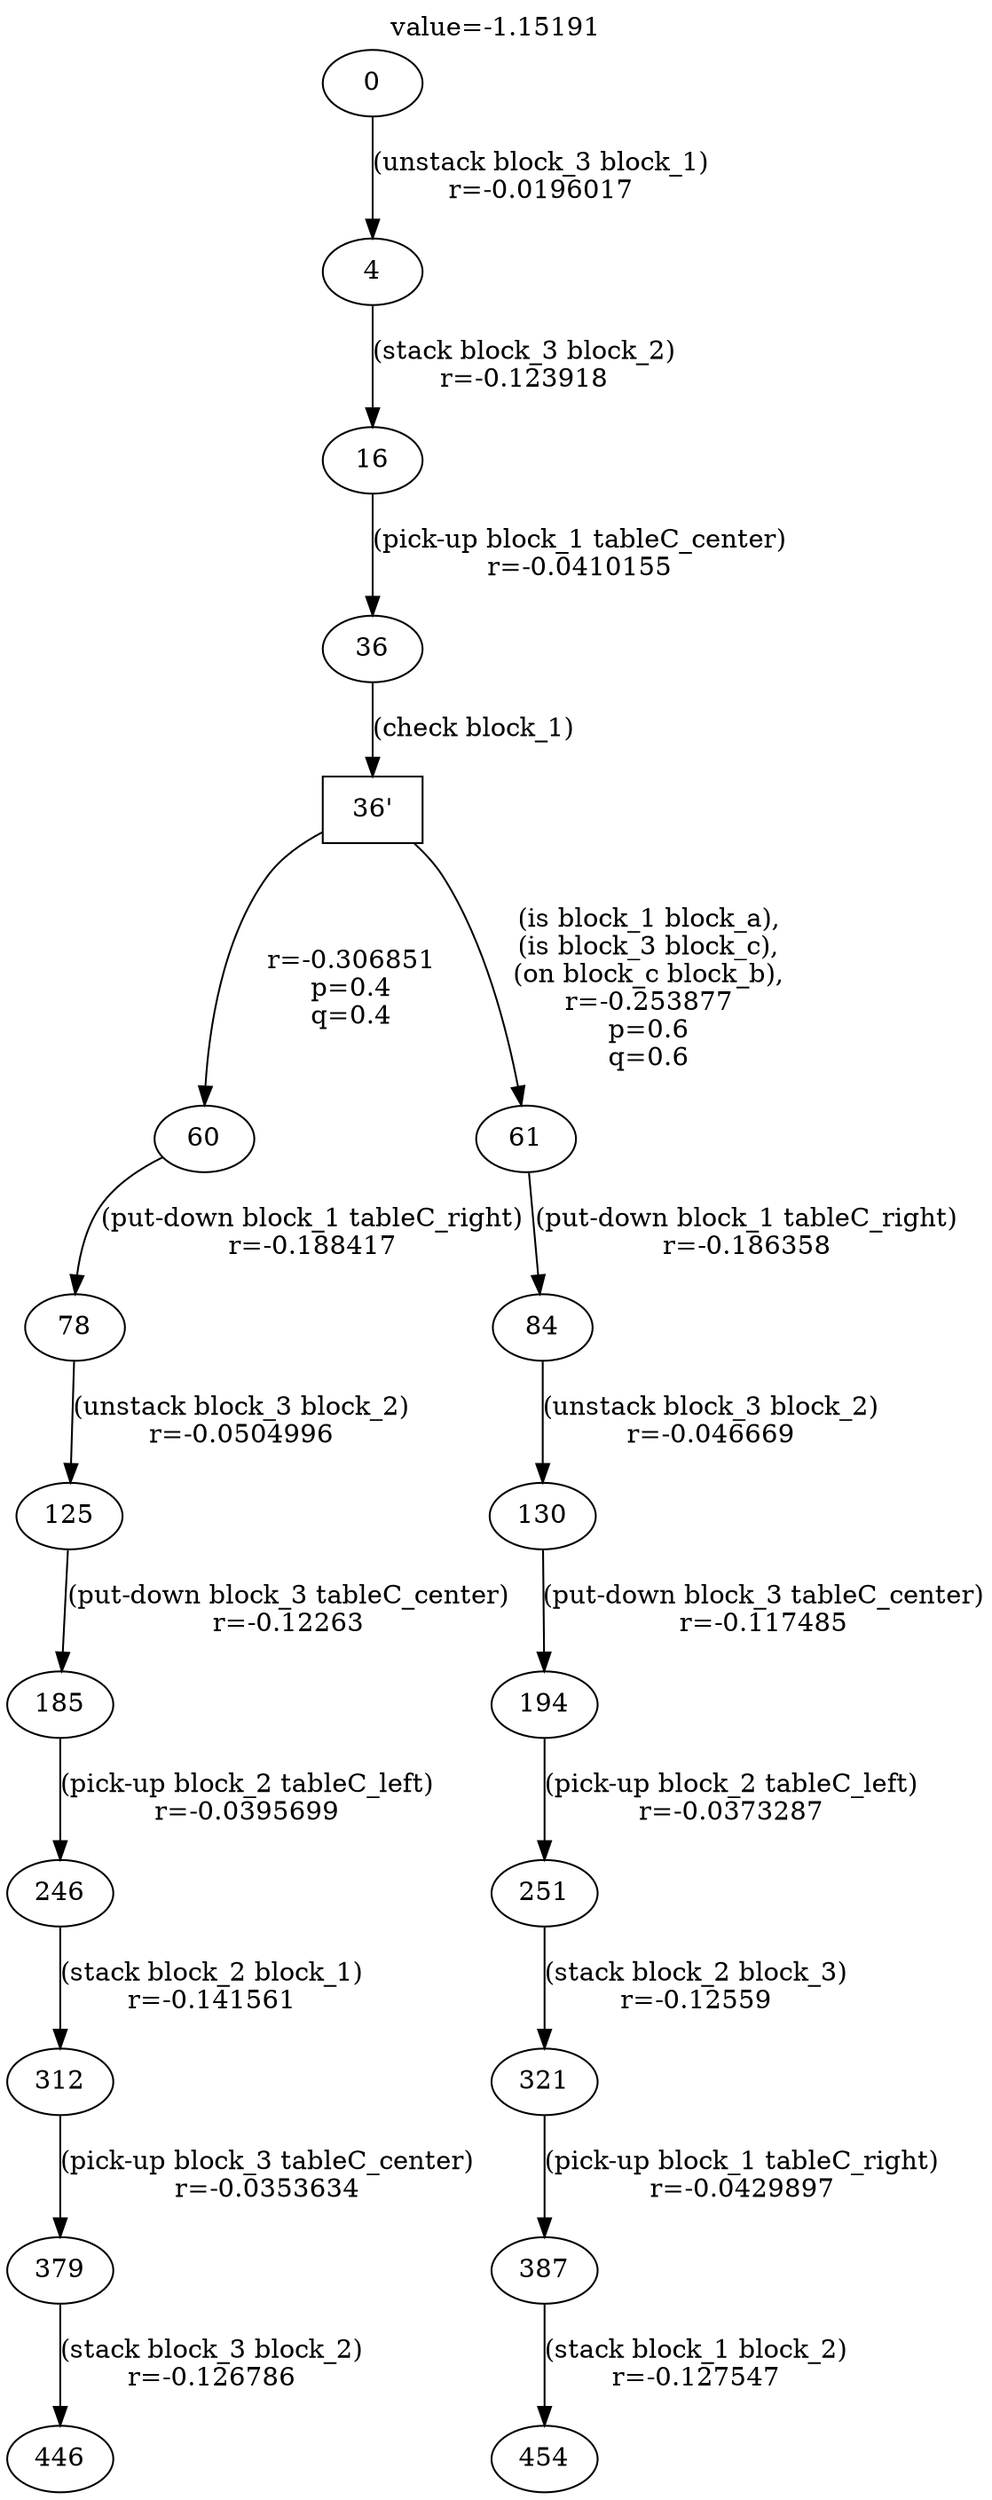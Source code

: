 digraph g{
label="value=-1.15191"
labelloc=top
0->4 [ label="(unstack block_3 block_1)
r=-0.0196017" ];
4->16 [ label="(stack block_3 block_2)
r=-0.123918" ];
16->36 [ label="(pick-up block_1 tableC_center)
r=-0.0410155" ];
"36'" [ shape=box ] ;
36->"36'" [ label="(check block_1)" ];
"36'"->60 [ label="
r=-0.306851
p=0.4
q=0.4" ];
60->78 [ label="(put-down block_1 tableC_right)
r=-0.188417" ];
78->125 [ label="(unstack block_3 block_2)
r=-0.0504996" ];
125->185 [ label="(put-down block_3 tableC_center)
r=-0.12263" ];
185->246 [ label="(pick-up block_2 tableC_left)
r=-0.0395699" ];
246->312 [ label="(stack block_2 block_1)
r=-0.141561" ];
312->379 [ label="(pick-up block_3 tableC_center)
r=-0.0353634" ];
379->446 [ label="(stack block_3 block_2)
r=-0.126786" ];
"36'"->61 [ label="
(is block_1 block_a),
(is block_3 block_c),
(on block_c block_b),
r=-0.253877
p=0.6
q=0.6" ];
61->84 [ label="(put-down block_1 tableC_right)
r=-0.186358" ];
84->130 [ label="(unstack block_3 block_2)
r=-0.046669" ];
130->194 [ label="(put-down block_3 tableC_center)
r=-0.117485" ];
194->251 [ label="(pick-up block_2 tableC_left)
r=-0.0373287" ];
251->321 [ label="(stack block_2 block_3)
r=-0.12559" ];
321->387 [ label="(pick-up block_1 tableC_right)
r=-0.0429897" ];
387->454 [ label="(stack block_1 block_2)
r=-0.127547" ];
}
